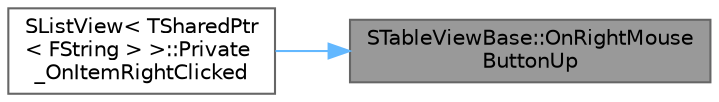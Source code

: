 digraph "STableViewBase::OnRightMouseButtonUp"
{
 // INTERACTIVE_SVG=YES
 // LATEX_PDF_SIZE
  bgcolor="transparent";
  edge [fontname=Helvetica,fontsize=10,labelfontname=Helvetica,labelfontsize=10];
  node [fontname=Helvetica,fontsize=10,shape=box,height=0.2,width=0.4];
  rankdir="RL";
  Node1 [id="Node000001",label="STableViewBase::OnRightMouse\lButtonUp",height=0.2,width=0.4,color="gray40", fillcolor="grey60", style="filled", fontcolor="black",tooltip="Opens a context menu as the result of a right click if OnContextMenuOpening is bound and we are not r..."];
  Node1 -> Node2 [id="edge1_Node000001_Node000002",dir="back",color="steelblue1",style="solid",tooltip=" "];
  Node2 [id="Node000002",label="SListView\< TSharedPtr\l\< FString \> \>::Private\l_OnItemRightClicked",height=0.2,width=0.4,color="grey40", fillcolor="white", style="filled",URL="$d1/dc1/classSListView.html#a0761347ee3dd9d7b4d4871a1a6821e38",tooltip=" "];
}
